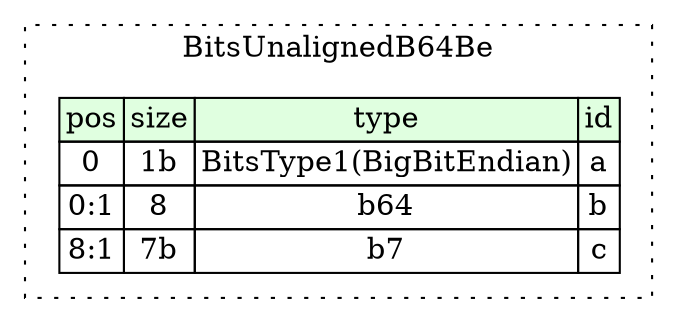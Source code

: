 digraph {
	rankdir=LR;
	node [shape=plaintext];
	subgraph cluster__bits_unaligned_b64_be {
		label="BitsUnalignedB64Be";
		graph[style=dotted];

		bits_unaligned_b64_be__seq [label=<<TABLE BORDER="0" CELLBORDER="1" CELLSPACING="0">
			<TR><TD BGCOLOR="#E0FFE0">pos</TD><TD BGCOLOR="#E0FFE0">size</TD><TD BGCOLOR="#E0FFE0">type</TD><TD BGCOLOR="#E0FFE0">id</TD></TR>
			<TR><TD PORT="a_pos">0</TD><TD PORT="a_size">1b</TD><TD>BitsType1(BigBitEndian)</TD><TD PORT="a_type">a</TD></TR>
			<TR><TD PORT="b_pos">0:1</TD><TD PORT="b_size">8</TD><TD>b64</TD><TD PORT="b_type">b</TD></TR>
			<TR><TD PORT="c_pos">8:1</TD><TD PORT="c_size">7b</TD><TD>b7</TD><TD PORT="c_type">c</TD></TR>
		</TABLE>>];
	}
}
